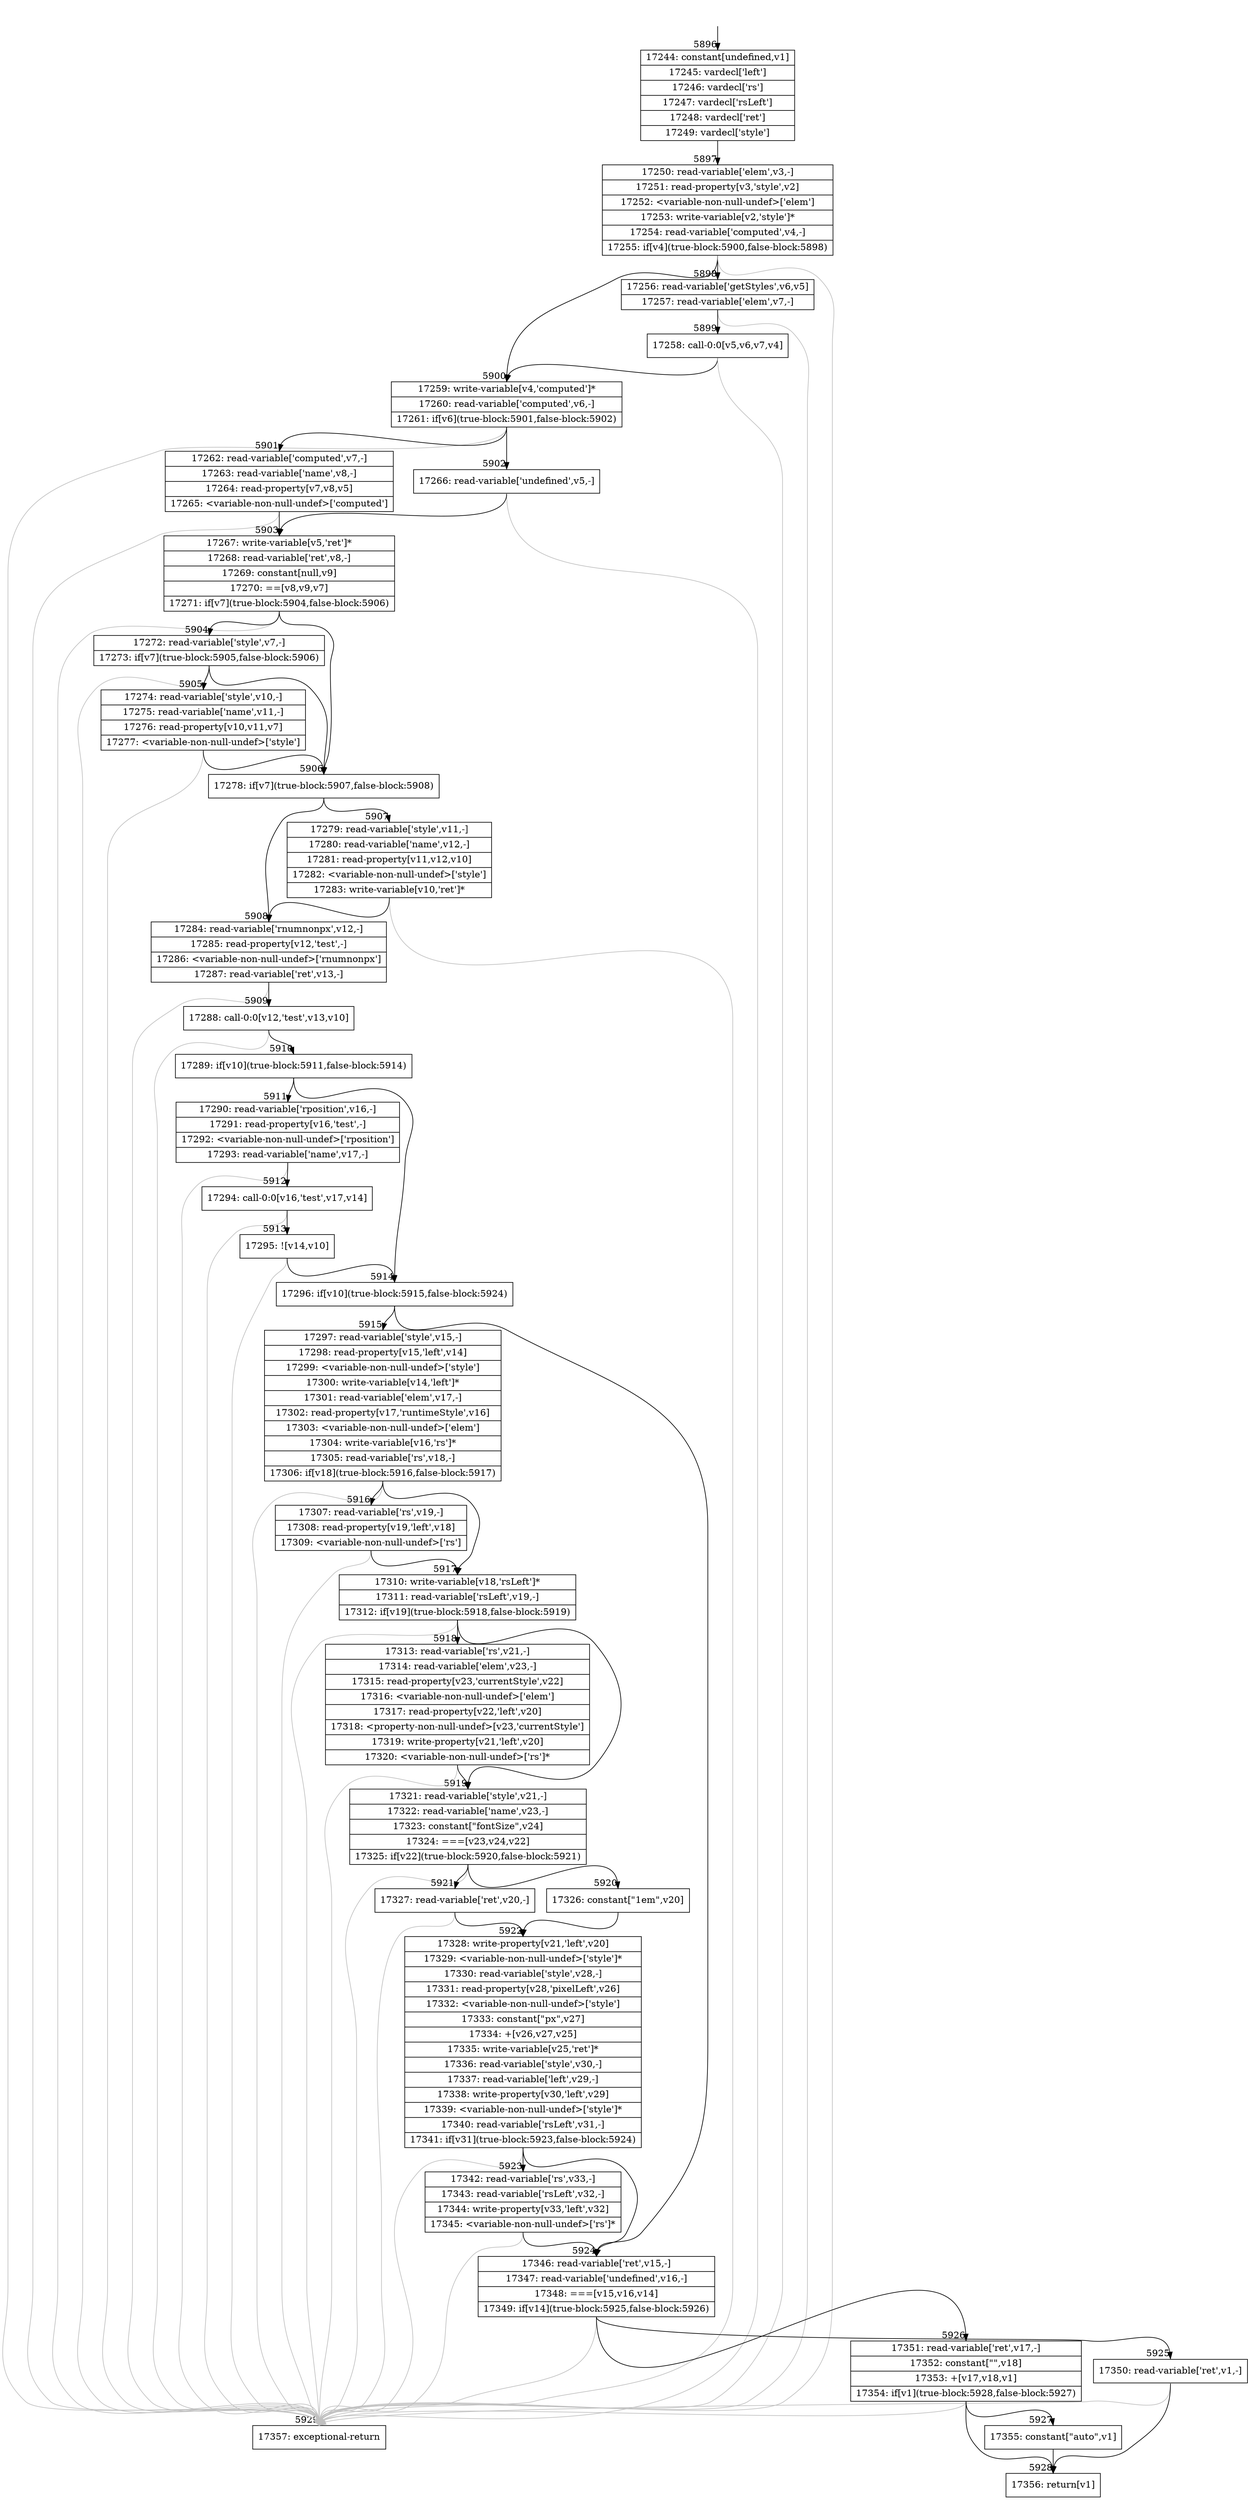 digraph {
rankdir="TD"
BB_entry366[shape=none,label=""];
BB_entry366 -> BB5896 [tailport=s, headport=n, headlabel="    5896"]
BB5896 [shape=record label="{17244: constant[undefined,v1]|17245: vardecl['left']|17246: vardecl['rs']|17247: vardecl['rsLeft']|17248: vardecl['ret']|17249: vardecl['style']}" ] 
BB5896 -> BB5897 [tailport=s, headport=n, headlabel="      5897"]
BB5897 [shape=record label="{17250: read-variable['elem',v3,-]|17251: read-property[v3,'style',v2]|17252: \<variable-non-null-undef\>['elem']|17253: write-variable[v2,'style']*|17254: read-variable['computed',v4,-]|17255: if[v4](true-block:5900,false-block:5898)}" ] 
BB5897 -> BB5900 [tailport=s, headport=n, headlabel="      5900"]
BB5897 -> BB5898 [tailport=s, headport=n, headlabel="      5898"]
BB5897 -> BB5929 [tailport=s, headport=n, color=gray, headlabel="      5929"]
BB5898 [shape=record label="{17256: read-variable['getStyles',v6,v5]|17257: read-variable['elem',v7,-]}" ] 
BB5898 -> BB5899 [tailport=s, headport=n, headlabel="      5899"]
BB5898 -> BB5929 [tailport=s, headport=n, color=gray]
BB5899 [shape=record label="{17258: call-0:0[v5,v6,v7,v4]}" ] 
BB5899 -> BB5900 [tailport=s, headport=n]
BB5899 -> BB5929 [tailport=s, headport=n, color=gray]
BB5900 [shape=record label="{17259: write-variable[v4,'computed']*|17260: read-variable['computed',v6,-]|17261: if[v6](true-block:5901,false-block:5902)}" ] 
BB5900 -> BB5901 [tailport=s, headport=n, headlabel="      5901"]
BB5900 -> BB5902 [tailport=s, headport=n, headlabel="      5902"]
BB5900 -> BB5929 [tailport=s, headport=n, color=gray]
BB5901 [shape=record label="{17262: read-variable['computed',v7,-]|17263: read-variable['name',v8,-]|17264: read-property[v7,v8,v5]|17265: \<variable-non-null-undef\>['computed']}" ] 
BB5901 -> BB5903 [tailport=s, headport=n, headlabel="      5903"]
BB5901 -> BB5929 [tailport=s, headport=n, color=gray]
BB5902 [shape=record label="{17266: read-variable['undefined',v5,-]}" ] 
BB5902 -> BB5903 [tailport=s, headport=n]
BB5902 -> BB5929 [tailport=s, headport=n, color=gray]
BB5903 [shape=record label="{17267: write-variable[v5,'ret']*|17268: read-variable['ret',v8,-]|17269: constant[null,v9]|17270: ==[v8,v9,v7]|17271: if[v7](true-block:5904,false-block:5906)}" ] 
BB5903 -> BB5906 [tailport=s, headport=n, headlabel="      5906"]
BB5903 -> BB5904 [tailport=s, headport=n, headlabel="      5904"]
BB5903 -> BB5929 [tailport=s, headport=n, color=gray]
BB5904 [shape=record label="{17272: read-variable['style',v7,-]|17273: if[v7](true-block:5905,false-block:5906)}" ] 
BB5904 -> BB5906 [tailport=s, headport=n]
BB5904 -> BB5905 [tailport=s, headport=n, headlabel="      5905"]
BB5904 -> BB5929 [tailport=s, headport=n, color=gray]
BB5905 [shape=record label="{17274: read-variable['style',v10,-]|17275: read-variable['name',v11,-]|17276: read-property[v10,v11,v7]|17277: \<variable-non-null-undef\>['style']}" ] 
BB5905 -> BB5906 [tailport=s, headport=n]
BB5905 -> BB5929 [tailport=s, headport=n, color=gray]
BB5906 [shape=record label="{17278: if[v7](true-block:5907,false-block:5908)}" ] 
BB5906 -> BB5907 [tailport=s, headport=n, headlabel="      5907"]
BB5906 -> BB5908 [tailport=s, headport=n, headlabel="      5908"]
BB5907 [shape=record label="{17279: read-variable['style',v11,-]|17280: read-variable['name',v12,-]|17281: read-property[v11,v12,v10]|17282: \<variable-non-null-undef\>['style']|17283: write-variable[v10,'ret']*}" ] 
BB5907 -> BB5908 [tailport=s, headport=n]
BB5907 -> BB5929 [tailport=s, headport=n, color=gray]
BB5908 [shape=record label="{17284: read-variable['rnumnonpx',v12,-]|17285: read-property[v12,'test',-]|17286: \<variable-non-null-undef\>['rnumnonpx']|17287: read-variable['ret',v13,-]}" ] 
BB5908 -> BB5909 [tailport=s, headport=n, headlabel="      5909"]
BB5908 -> BB5929 [tailport=s, headport=n, color=gray]
BB5909 [shape=record label="{17288: call-0:0[v12,'test',v13,v10]}" ] 
BB5909 -> BB5910 [tailport=s, headport=n, headlabel="      5910"]
BB5909 -> BB5929 [tailport=s, headport=n, color=gray]
BB5910 [shape=record label="{17289: if[v10](true-block:5911,false-block:5914)}" ] 
BB5910 -> BB5914 [tailport=s, headport=n, headlabel="      5914"]
BB5910 -> BB5911 [tailport=s, headport=n, headlabel="      5911"]
BB5911 [shape=record label="{17290: read-variable['rposition',v16,-]|17291: read-property[v16,'test',-]|17292: \<variable-non-null-undef\>['rposition']|17293: read-variable['name',v17,-]}" ] 
BB5911 -> BB5912 [tailport=s, headport=n, headlabel="      5912"]
BB5911 -> BB5929 [tailport=s, headport=n, color=gray]
BB5912 [shape=record label="{17294: call-0:0[v16,'test',v17,v14]}" ] 
BB5912 -> BB5913 [tailport=s, headport=n, headlabel="      5913"]
BB5912 -> BB5929 [tailport=s, headport=n, color=gray]
BB5913 [shape=record label="{17295: ![v14,v10]}" ] 
BB5913 -> BB5914 [tailport=s, headport=n]
BB5913 -> BB5929 [tailport=s, headport=n, color=gray]
BB5914 [shape=record label="{17296: if[v10](true-block:5915,false-block:5924)}" ] 
BB5914 -> BB5915 [tailport=s, headport=n, headlabel="      5915"]
BB5914 -> BB5924 [tailport=s, headport=n, headlabel="      5924"]
BB5915 [shape=record label="{17297: read-variable['style',v15,-]|17298: read-property[v15,'left',v14]|17299: \<variable-non-null-undef\>['style']|17300: write-variable[v14,'left']*|17301: read-variable['elem',v17,-]|17302: read-property[v17,'runtimeStyle',v16]|17303: \<variable-non-null-undef\>['elem']|17304: write-variable[v16,'rs']*|17305: read-variable['rs',v18,-]|17306: if[v18](true-block:5916,false-block:5917)}" ] 
BB5915 -> BB5917 [tailport=s, headport=n, headlabel="      5917"]
BB5915 -> BB5916 [tailport=s, headport=n, headlabel="      5916"]
BB5915 -> BB5929 [tailport=s, headport=n, color=gray]
BB5916 [shape=record label="{17307: read-variable['rs',v19,-]|17308: read-property[v19,'left',v18]|17309: \<variable-non-null-undef\>['rs']}" ] 
BB5916 -> BB5917 [tailport=s, headport=n]
BB5916 -> BB5929 [tailport=s, headport=n, color=gray]
BB5917 [shape=record label="{17310: write-variable[v18,'rsLeft']*|17311: read-variable['rsLeft',v19,-]|17312: if[v19](true-block:5918,false-block:5919)}" ] 
BB5917 -> BB5918 [tailport=s, headport=n, headlabel="      5918"]
BB5917 -> BB5919 [tailport=s, headport=n, headlabel="      5919"]
BB5917 -> BB5929 [tailport=s, headport=n, color=gray]
BB5918 [shape=record label="{17313: read-variable['rs',v21,-]|17314: read-variable['elem',v23,-]|17315: read-property[v23,'currentStyle',v22]|17316: \<variable-non-null-undef\>['elem']|17317: read-property[v22,'left',v20]|17318: \<property-non-null-undef\>[v23,'currentStyle']|17319: write-property[v21,'left',v20]|17320: \<variable-non-null-undef\>['rs']*}" ] 
BB5918 -> BB5919 [tailport=s, headport=n]
BB5918 -> BB5929 [tailport=s, headport=n, color=gray]
BB5919 [shape=record label="{17321: read-variable['style',v21,-]|17322: read-variable['name',v23,-]|17323: constant[\"fontSize\",v24]|17324: ===[v23,v24,v22]|17325: if[v22](true-block:5920,false-block:5921)}" ] 
BB5919 -> BB5920 [tailport=s, headport=n, headlabel="      5920"]
BB5919 -> BB5921 [tailport=s, headport=n, headlabel="      5921"]
BB5919 -> BB5929 [tailport=s, headport=n, color=gray]
BB5920 [shape=record label="{17326: constant[\"1em\",v20]}" ] 
BB5920 -> BB5922 [tailport=s, headport=n, headlabel="      5922"]
BB5921 [shape=record label="{17327: read-variable['ret',v20,-]}" ] 
BB5921 -> BB5922 [tailport=s, headport=n]
BB5921 -> BB5929 [tailport=s, headport=n, color=gray]
BB5922 [shape=record label="{17328: write-property[v21,'left',v20]|17329: \<variable-non-null-undef\>['style']*|17330: read-variable['style',v28,-]|17331: read-property[v28,'pixelLeft',v26]|17332: \<variable-non-null-undef\>['style']|17333: constant[\"px\",v27]|17334: +[v26,v27,v25]|17335: write-variable[v25,'ret']*|17336: read-variable['style',v30,-]|17337: read-variable['left',v29,-]|17338: write-property[v30,'left',v29]|17339: \<variable-non-null-undef\>['style']*|17340: read-variable['rsLeft',v31,-]|17341: if[v31](true-block:5923,false-block:5924)}" ] 
BB5922 -> BB5923 [tailport=s, headport=n, headlabel="      5923"]
BB5922 -> BB5924 [tailport=s, headport=n]
BB5922 -> BB5929 [tailport=s, headport=n, color=gray]
BB5923 [shape=record label="{17342: read-variable['rs',v33,-]|17343: read-variable['rsLeft',v32,-]|17344: write-property[v33,'left',v32]|17345: \<variable-non-null-undef\>['rs']*}" ] 
BB5923 -> BB5924 [tailport=s, headport=n]
BB5923 -> BB5929 [tailport=s, headport=n, color=gray]
BB5924 [shape=record label="{17346: read-variable['ret',v15,-]|17347: read-variable['undefined',v16,-]|17348: ===[v15,v16,v14]|17349: if[v14](true-block:5925,false-block:5926)}" ] 
BB5924 -> BB5925 [tailport=s, headport=n, headlabel="      5925"]
BB5924 -> BB5926 [tailport=s, headport=n, headlabel="      5926"]
BB5924 -> BB5929 [tailport=s, headport=n, color=gray]
BB5925 [shape=record label="{17350: read-variable['ret',v1,-]}" ] 
BB5925 -> BB5928 [tailport=s, headport=n, headlabel="      5928"]
BB5925 -> BB5929 [tailport=s, headport=n, color=gray]
BB5926 [shape=record label="{17351: read-variable['ret',v17,-]|17352: constant[\"\",v18]|17353: +[v17,v18,v1]|17354: if[v1](true-block:5928,false-block:5927)}" ] 
BB5926 -> BB5928 [tailport=s, headport=n]
BB5926 -> BB5927 [tailport=s, headport=n, headlabel="      5927"]
BB5926 -> BB5929 [tailport=s, headport=n, color=gray]
BB5927 [shape=record label="{17355: constant[\"auto\",v1]}" ] 
BB5927 -> BB5928 [tailport=s, headport=n]
BB5928 [shape=record label="{17356: return[v1]}" ] 
BB5929 [shape=record label="{17357: exceptional-return}" ] 
}
